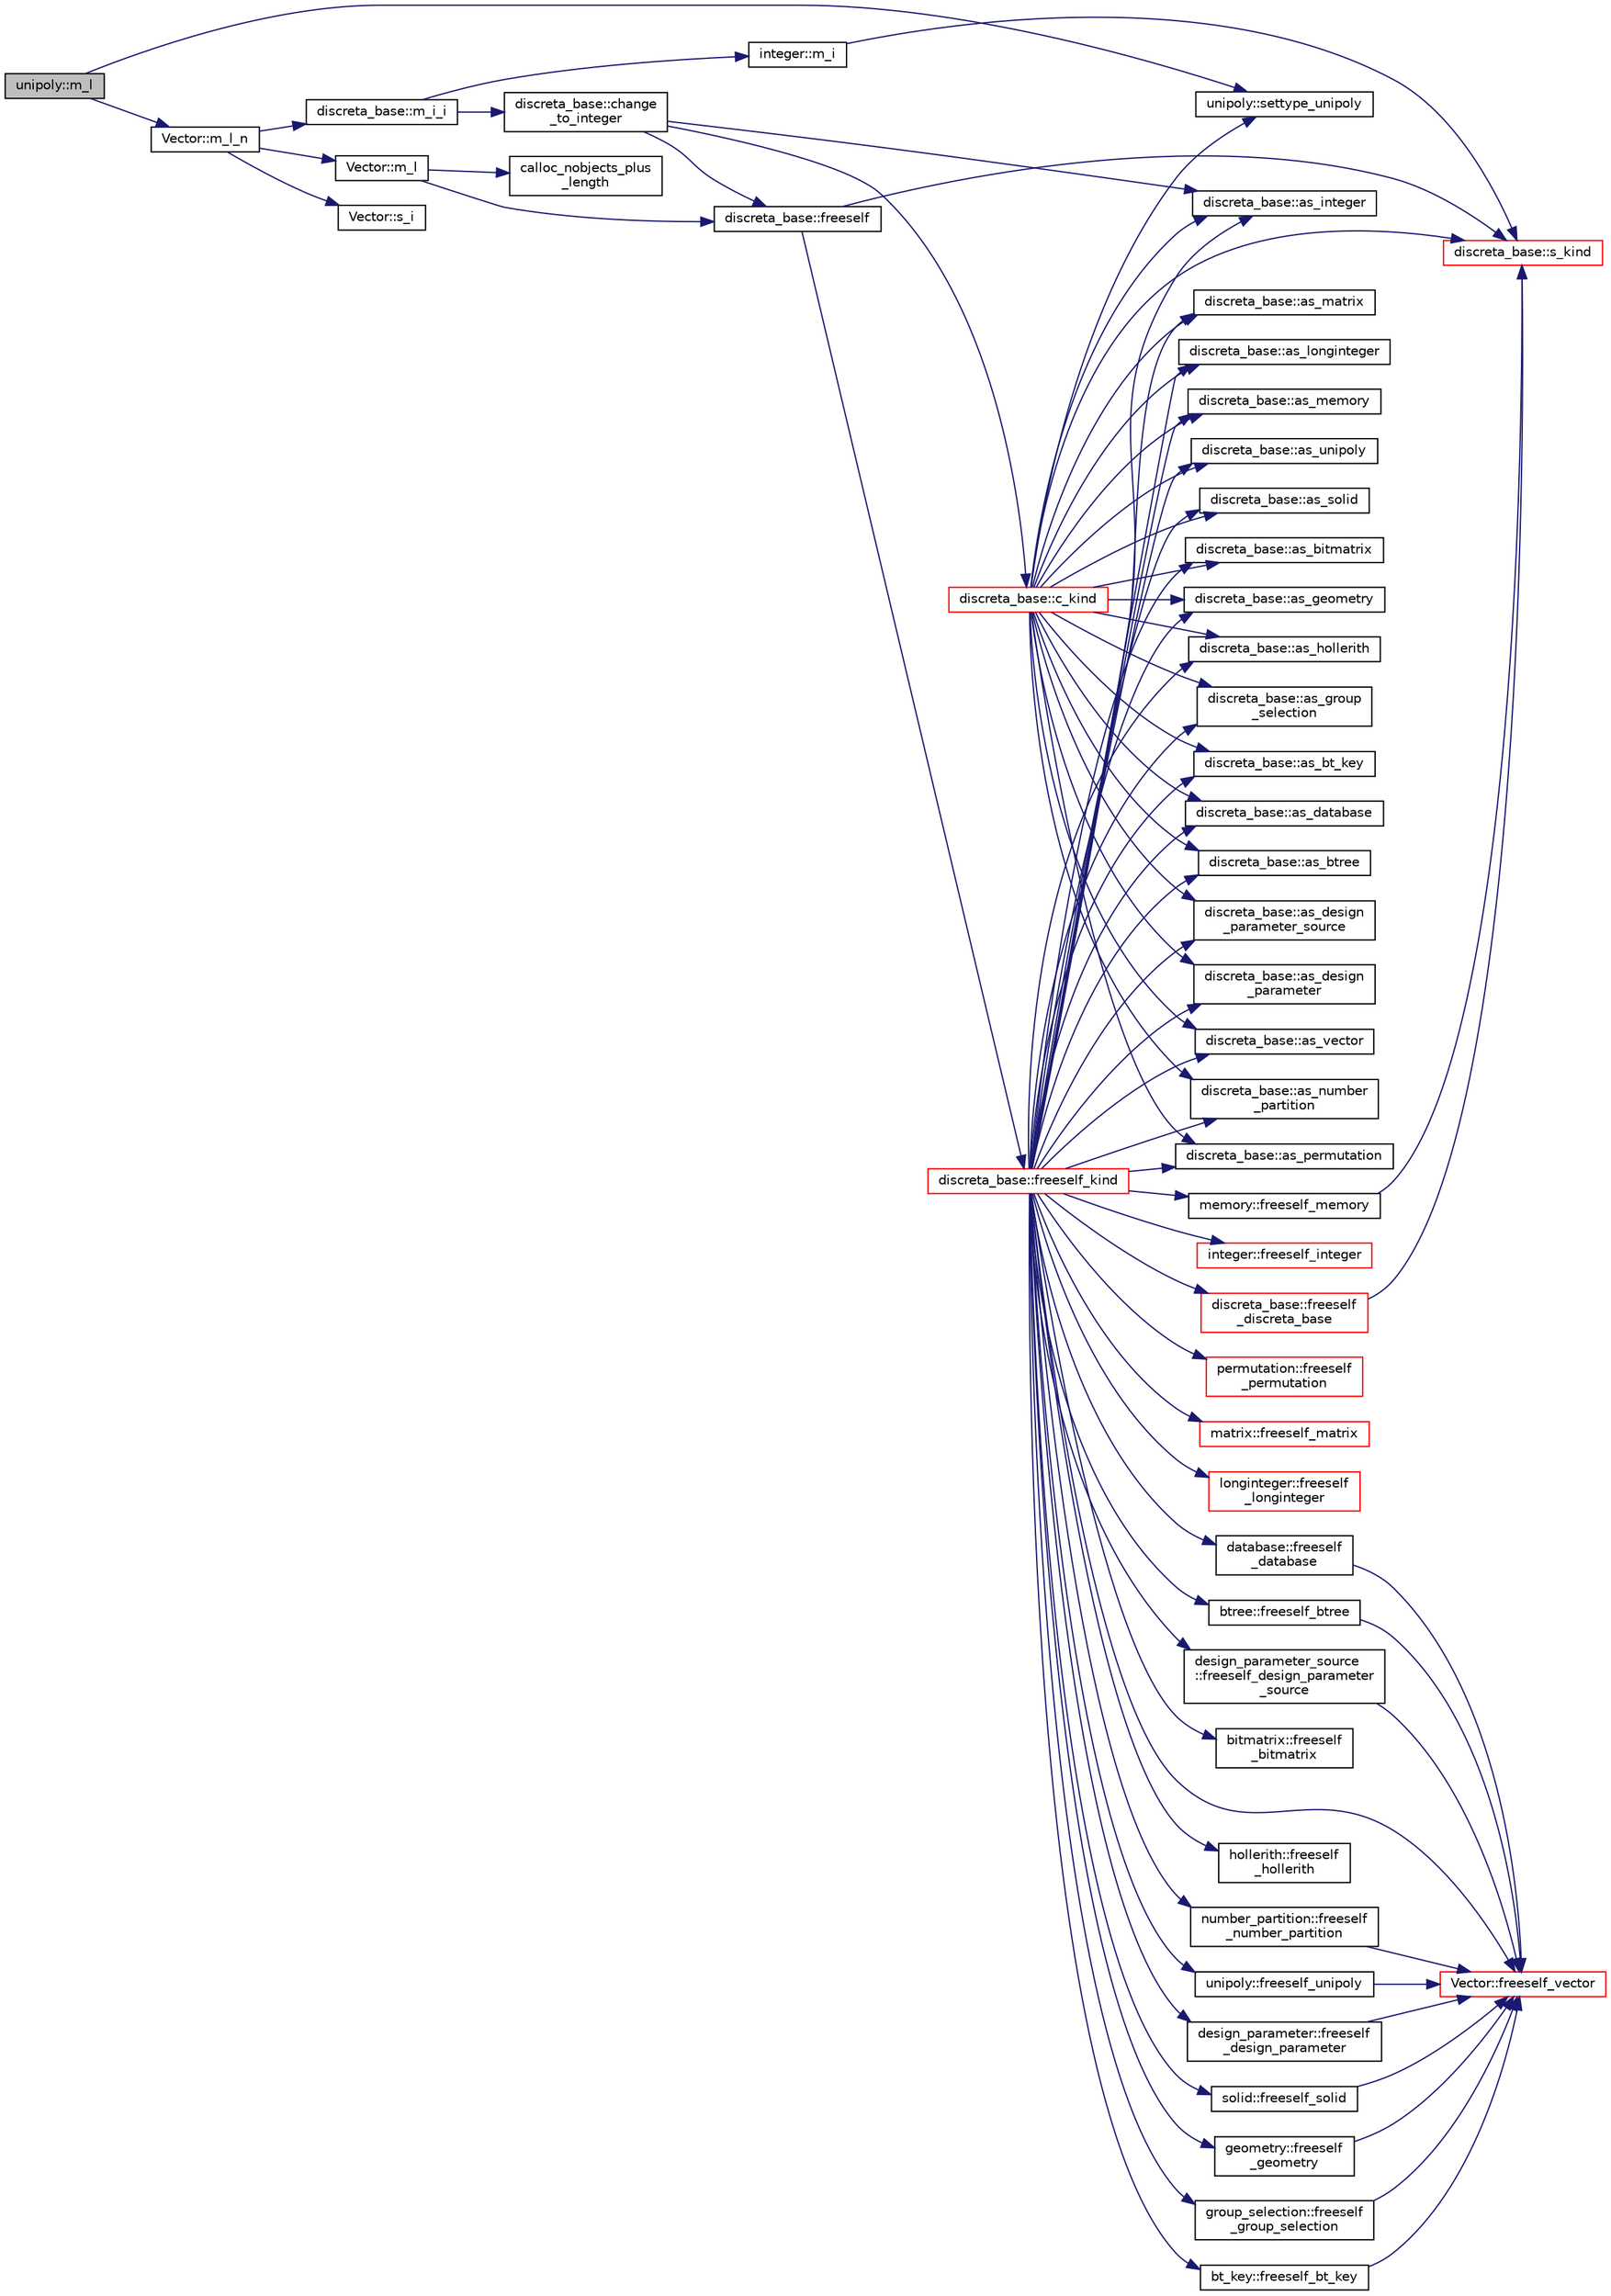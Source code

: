 digraph "unipoly::m_l"
{
  edge [fontname="Helvetica",fontsize="10",labelfontname="Helvetica",labelfontsize="10"];
  node [fontname="Helvetica",fontsize="10",shape=record];
  rankdir="LR";
  Node1128 [label="unipoly::m_l",height=0.2,width=0.4,color="black", fillcolor="grey75", style="filled", fontcolor="black"];
  Node1128 -> Node1129 [color="midnightblue",fontsize="10",style="solid",fontname="Helvetica"];
  Node1129 [label="Vector::m_l_n",height=0.2,width=0.4,color="black", fillcolor="white", style="filled",URL="$d5/db2/class_vector.html#a5c7c126e6266ecdc832c5ce5bc1cca2f"];
  Node1129 -> Node1130 [color="midnightblue",fontsize="10",style="solid",fontname="Helvetica"];
  Node1130 [label="Vector::m_l",height=0.2,width=0.4,color="black", fillcolor="white", style="filled",URL="$d5/db2/class_vector.html#a00f5520c2a6b4f5282a1a8bcf8ea74eb"];
  Node1130 -> Node1131 [color="midnightblue",fontsize="10",style="solid",fontname="Helvetica"];
  Node1131 [label="discreta_base::freeself",height=0.2,width=0.4,color="black", fillcolor="white", style="filled",URL="$d7/d71/classdiscreta__base.html#a9a3c9501a562293b5667c11b9174d6e5"];
  Node1131 -> Node1132 [color="midnightblue",fontsize="10",style="solid",fontname="Helvetica"];
  Node1132 [label="discreta_base::freeself_kind",height=0.2,width=0.4,color="red", fillcolor="white", style="filled",URL="$d7/d71/classdiscreta__base.html#a63a23ada2165b3838fab719ed458cec8"];
  Node1132 -> Node1133 [color="midnightblue",fontsize="10",style="solid",fontname="Helvetica"];
  Node1133 [label="discreta_base::freeself\l_discreta_base",height=0.2,width=0.4,color="red", fillcolor="white", style="filled",URL="$d7/d71/classdiscreta__base.html#a8b1ec2cee4566034441e066dc2c027db"];
  Node1133 -> Node1134 [color="midnightblue",fontsize="10",style="solid",fontname="Helvetica"];
  Node1134 [label="discreta_base::s_kind",height=0.2,width=0.4,color="red", fillcolor="white", style="filled",URL="$d7/d71/classdiscreta__base.html#a8a830025c74adbbc3362418a7c2ba157"];
  Node1132 -> Node1140 [color="midnightblue",fontsize="10",style="solid",fontname="Helvetica"];
  Node1140 [label="discreta_base::as_integer",height=0.2,width=0.4,color="black", fillcolor="white", style="filled",URL="$d7/d71/classdiscreta__base.html#a00d7691eaf874fd283d942692fe8dd26"];
  Node1132 -> Node1141 [color="midnightblue",fontsize="10",style="solid",fontname="Helvetica"];
  Node1141 [label="integer::freeself_integer",height=0.2,width=0.4,color="red", fillcolor="white", style="filled",URL="$d0/de5/classinteger.html#a02eb557612c9db1820dd75a77151edc0"];
  Node1132 -> Node1142 [color="midnightblue",fontsize="10",style="solid",fontname="Helvetica"];
  Node1142 [label="discreta_base::as_vector",height=0.2,width=0.4,color="black", fillcolor="white", style="filled",URL="$d7/d71/classdiscreta__base.html#a7bdd6cae39c380b128ee9e17e42cf020"];
  Node1132 -> Node1143 [color="midnightblue",fontsize="10",style="solid",fontname="Helvetica"];
  Node1143 [label="Vector::freeself_vector",height=0.2,width=0.4,color="red", fillcolor="white", style="filled",URL="$d5/db2/class_vector.html#ad55c58937ca8fb342247a2c0fb572d20"];
  Node1132 -> Node1145 [color="midnightblue",fontsize="10",style="solid",fontname="Helvetica"];
  Node1145 [label="discreta_base::as_number\l_partition",height=0.2,width=0.4,color="black", fillcolor="white", style="filled",URL="$d7/d71/classdiscreta__base.html#a307aa09de0e925d46697707968ffab00"];
  Node1132 -> Node1146 [color="midnightblue",fontsize="10",style="solid",fontname="Helvetica"];
  Node1146 [label="number_partition::freeself\l_number_partition",height=0.2,width=0.4,color="black", fillcolor="white", style="filled",URL="$df/d50/classnumber__partition.html#aa74111c1c8cd218b654e7b7c1ca42eb5"];
  Node1146 -> Node1143 [color="midnightblue",fontsize="10",style="solid",fontname="Helvetica"];
  Node1132 -> Node1147 [color="midnightblue",fontsize="10",style="solid",fontname="Helvetica"];
  Node1147 [label="discreta_base::as_permutation",height=0.2,width=0.4,color="black", fillcolor="white", style="filled",URL="$d7/d71/classdiscreta__base.html#aa4e72f36a82984239b12ae831e131098"];
  Node1132 -> Node1148 [color="midnightblue",fontsize="10",style="solid",fontname="Helvetica"];
  Node1148 [label="permutation::freeself\l_permutation",height=0.2,width=0.4,color="red", fillcolor="white", style="filled",URL="$d0/d08/classpermutation.html#a1f86343fa765d71c976d79e5ce372c12"];
  Node1132 -> Node1149 [color="midnightblue",fontsize="10",style="solid",fontname="Helvetica"];
  Node1149 [label="discreta_base::as_matrix",height=0.2,width=0.4,color="black", fillcolor="white", style="filled",URL="$d7/d71/classdiscreta__base.html#ae4d7f56d917a4707b838fbffde6467ff"];
  Node1132 -> Node1150 [color="midnightblue",fontsize="10",style="solid",fontname="Helvetica"];
  Node1150 [label="matrix::freeself_matrix",height=0.2,width=0.4,color="red", fillcolor="white", style="filled",URL="$d1/d8d/classmatrix.html#ab47d61820499f35c15bf82fb6a3b9bd1"];
  Node1132 -> Node1152 [color="midnightblue",fontsize="10",style="solid",fontname="Helvetica"];
  Node1152 [label="discreta_base::as_longinteger",height=0.2,width=0.4,color="black", fillcolor="white", style="filled",URL="$d7/d71/classdiscreta__base.html#a20a094639eb711b10c8694c51937f7cd"];
  Node1132 -> Node1153 [color="midnightblue",fontsize="10",style="solid",fontname="Helvetica"];
  Node1153 [label="longinteger::freeself\l_longinteger",height=0.2,width=0.4,color="red", fillcolor="white", style="filled",URL="$d3/d71/classlonginteger.html#a82006f4b7c6bf897de0387497e16c219"];
  Node1132 -> Node1155 [color="midnightblue",fontsize="10",style="solid",fontname="Helvetica"];
  Node1155 [label="discreta_base::as_memory",height=0.2,width=0.4,color="black", fillcolor="white", style="filled",URL="$d7/d71/classdiscreta__base.html#ad94b2d7dce0cd4fa22db57f6e79c4bd2"];
  Node1132 -> Node1156 [color="midnightblue",fontsize="10",style="solid",fontname="Helvetica"];
  Node1156 [label="memory::freeself_memory",height=0.2,width=0.4,color="black", fillcolor="white", style="filled",URL="$d8/d99/classmemory.html#a19366f9105d79a0e818cc19255d7ef4f"];
  Node1156 -> Node1134 [color="midnightblue",fontsize="10",style="solid",fontname="Helvetica"];
  Node1132 -> Node1157 [color="midnightblue",fontsize="10",style="solid",fontname="Helvetica"];
  Node1157 [label="discreta_base::as_unipoly",height=0.2,width=0.4,color="black", fillcolor="white", style="filled",URL="$d7/d71/classdiscreta__base.html#ad50d8027f039fe5c2478cddb243adc9d"];
  Node1132 -> Node1158 [color="midnightblue",fontsize="10",style="solid",fontname="Helvetica"];
  Node1158 [label="unipoly::freeself_unipoly",height=0.2,width=0.4,color="black", fillcolor="white", style="filled",URL="$d1/d89/classunipoly.html#aad315db6c6adb555a0c63877aab7d27e"];
  Node1158 -> Node1143 [color="midnightblue",fontsize="10",style="solid",fontname="Helvetica"];
  Node1132 -> Node1159 [color="midnightblue",fontsize="10",style="solid",fontname="Helvetica"];
  Node1159 [label="discreta_base::as_solid",height=0.2,width=0.4,color="black", fillcolor="white", style="filled",URL="$d7/d71/classdiscreta__base.html#a1fc5f2b85ec97ab0a69dd64903c970a5"];
  Node1132 -> Node1160 [color="midnightblue",fontsize="10",style="solid",fontname="Helvetica"];
  Node1160 [label="solid::freeself_solid",height=0.2,width=0.4,color="black", fillcolor="white", style="filled",URL="$d8/def/classsolid.html#a84c2f0abd7b24b1cf2ccefa9c99567fe"];
  Node1160 -> Node1143 [color="midnightblue",fontsize="10",style="solid",fontname="Helvetica"];
  Node1132 -> Node1161 [color="midnightblue",fontsize="10",style="solid",fontname="Helvetica"];
  Node1161 [label="discreta_base::as_bitmatrix",height=0.2,width=0.4,color="black", fillcolor="white", style="filled",URL="$d7/d71/classdiscreta__base.html#a071ad54ea8ef6c9d1d15f532e5a76df6"];
  Node1132 -> Node1162 [color="midnightblue",fontsize="10",style="solid",fontname="Helvetica"];
  Node1162 [label="bitmatrix::freeself\l_bitmatrix",height=0.2,width=0.4,color="black", fillcolor="white", style="filled",URL="$de/dc8/classbitmatrix.html#a4b84eed56a244df63819eae6b7ba1eff"];
  Node1132 -> Node1163 [color="midnightblue",fontsize="10",style="solid",fontname="Helvetica"];
  Node1163 [label="discreta_base::as_geometry",height=0.2,width=0.4,color="black", fillcolor="white", style="filled",URL="$d7/d71/classdiscreta__base.html#a38fc7b4cdd830703e9d87354b79bc5c8"];
  Node1132 -> Node1164 [color="midnightblue",fontsize="10",style="solid",fontname="Helvetica"];
  Node1164 [label="geometry::freeself\l_geometry",height=0.2,width=0.4,color="black", fillcolor="white", style="filled",URL="$da/d44/classgeometry.html#a504b1b52d24b4ae00d9fd0b7838b57e6"];
  Node1164 -> Node1143 [color="midnightblue",fontsize="10",style="solid",fontname="Helvetica"];
  Node1132 -> Node1165 [color="midnightblue",fontsize="10",style="solid",fontname="Helvetica"];
  Node1165 [label="discreta_base::as_hollerith",height=0.2,width=0.4,color="black", fillcolor="white", style="filled",URL="$d7/d71/classdiscreta__base.html#a3e66f82711f314710107e2f29e589690"];
  Node1132 -> Node1166 [color="midnightblue",fontsize="10",style="solid",fontname="Helvetica"];
  Node1166 [label="hollerith::freeself\l_hollerith",height=0.2,width=0.4,color="black", fillcolor="white", style="filled",URL="$d8/d99/classhollerith.html#a240d1b30780c9e09323d0b3ad5e2d1f7"];
  Node1132 -> Node1167 [color="midnightblue",fontsize="10",style="solid",fontname="Helvetica"];
  Node1167 [label="discreta_base::as_group\l_selection",height=0.2,width=0.4,color="black", fillcolor="white", style="filled",URL="$d7/d71/classdiscreta__base.html#aae1bac4883c567718bef9fb610abbdc8"];
  Node1132 -> Node1168 [color="midnightblue",fontsize="10",style="solid",fontname="Helvetica"];
  Node1168 [label="group_selection::freeself\l_group_selection",height=0.2,width=0.4,color="black", fillcolor="white", style="filled",URL="$d6/db0/classgroup__selection.html#a778b1a466858bf7f90516eeba1795798"];
  Node1168 -> Node1143 [color="midnightblue",fontsize="10",style="solid",fontname="Helvetica"];
  Node1132 -> Node1169 [color="midnightblue",fontsize="10",style="solid",fontname="Helvetica"];
  Node1169 [label="discreta_base::as_bt_key",height=0.2,width=0.4,color="black", fillcolor="white", style="filled",URL="$d7/d71/classdiscreta__base.html#a2734c6e08dca17cf6588bd5064ec1b9f"];
  Node1132 -> Node1170 [color="midnightblue",fontsize="10",style="solid",fontname="Helvetica"];
  Node1170 [label="bt_key::freeself_bt_key",height=0.2,width=0.4,color="black", fillcolor="white", style="filled",URL="$d1/de5/classbt__key.html#aad1f5a9b943d3ae072f1d09a9bb126c6"];
  Node1170 -> Node1143 [color="midnightblue",fontsize="10",style="solid",fontname="Helvetica"];
  Node1132 -> Node1171 [color="midnightblue",fontsize="10",style="solid",fontname="Helvetica"];
  Node1171 [label="discreta_base::as_database",height=0.2,width=0.4,color="black", fillcolor="white", style="filled",URL="$d7/d71/classdiscreta__base.html#ab055d39d58210a2b03ba3d33703b09a9"];
  Node1132 -> Node1172 [color="midnightblue",fontsize="10",style="solid",fontname="Helvetica"];
  Node1172 [label="database::freeself\l_database",height=0.2,width=0.4,color="black", fillcolor="white", style="filled",URL="$db/d72/classdatabase.html#a4dc263211f9b364e4fa733c8cf53e066"];
  Node1172 -> Node1143 [color="midnightblue",fontsize="10",style="solid",fontname="Helvetica"];
  Node1132 -> Node1173 [color="midnightblue",fontsize="10",style="solid",fontname="Helvetica"];
  Node1173 [label="discreta_base::as_btree",height=0.2,width=0.4,color="black", fillcolor="white", style="filled",URL="$d7/d71/classdiscreta__base.html#a78e76674cef2ec113c17989c11288778"];
  Node1132 -> Node1174 [color="midnightblue",fontsize="10",style="solid",fontname="Helvetica"];
  Node1174 [label="btree::freeself_btree",height=0.2,width=0.4,color="black", fillcolor="white", style="filled",URL="$dd/db0/classbtree.html#af866a69c5f887781efdcd491d71f2c28"];
  Node1174 -> Node1143 [color="midnightblue",fontsize="10",style="solid",fontname="Helvetica"];
  Node1132 -> Node1175 [color="midnightblue",fontsize="10",style="solid",fontname="Helvetica"];
  Node1175 [label="discreta_base::as_design\l_parameter_source",height=0.2,width=0.4,color="black", fillcolor="white", style="filled",URL="$d7/d71/classdiscreta__base.html#a59cbf837c6582ded5bc586265d13d81a"];
  Node1132 -> Node1176 [color="midnightblue",fontsize="10",style="solid",fontname="Helvetica"];
  Node1176 [label="design_parameter_source\l::freeself_design_parameter\l_source",height=0.2,width=0.4,color="black", fillcolor="white", style="filled",URL="$df/d4b/classdesign__parameter__source.html#a61e751fbde5330ede70525d4953bbc79"];
  Node1176 -> Node1143 [color="midnightblue",fontsize="10",style="solid",fontname="Helvetica"];
  Node1132 -> Node1177 [color="midnightblue",fontsize="10",style="solid",fontname="Helvetica"];
  Node1177 [label="discreta_base::as_design\l_parameter",height=0.2,width=0.4,color="black", fillcolor="white", style="filled",URL="$d7/d71/classdiscreta__base.html#aab24ff38ea1c5471ab3de42e014d0f2a"];
  Node1132 -> Node1178 [color="midnightblue",fontsize="10",style="solid",fontname="Helvetica"];
  Node1178 [label="design_parameter::freeself\l_design_parameter",height=0.2,width=0.4,color="black", fillcolor="white", style="filled",URL="$da/d94/classdesign__parameter.html#a0e7274960527530080b673a9d9e53fed"];
  Node1178 -> Node1143 [color="midnightblue",fontsize="10",style="solid",fontname="Helvetica"];
  Node1131 -> Node1134 [color="midnightblue",fontsize="10",style="solid",fontname="Helvetica"];
  Node1130 -> Node1179 [color="midnightblue",fontsize="10",style="solid",fontname="Helvetica"];
  Node1179 [label="calloc_nobjects_plus\l_length",height=0.2,width=0.4,color="black", fillcolor="white", style="filled",URL="$d9/d60/discreta_8h.html#a71599d54c8c17dfa065a363f5cdd0aa4"];
  Node1129 -> Node1180 [color="midnightblue",fontsize="10",style="solid",fontname="Helvetica"];
  Node1180 [label="Vector::s_i",height=0.2,width=0.4,color="black", fillcolor="white", style="filled",URL="$d5/db2/class_vector.html#a1c4fe1752523df8119f70dd550244871"];
  Node1129 -> Node1181 [color="midnightblue",fontsize="10",style="solid",fontname="Helvetica"];
  Node1181 [label="discreta_base::m_i_i",height=0.2,width=0.4,color="black", fillcolor="white", style="filled",URL="$d7/d71/classdiscreta__base.html#aa231464a9d4bc233f66608021c9ad997"];
  Node1181 -> Node1182 [color="midnightblue",fontsize="10",style="solid",fontname="Helvetica"];
  Node1182 [label="discreta_base::change\l_to_integer",height=0.2,width=0.4,color="black", fillcolor="white", style="filled",URL="$d7/d71/classdiscreta__base.html#a58a5a5bd8f8e6f2dd7b4483b66dc7bb9"];
  Node1182 -> Node1131 [color="midnightblue",fontsize="10",style="solid",fontname="Helvetica"];
  Node1182 -> Node1183 [color="midnightblue",fontsize="10",style="solid",fontname="Helvetica"];
  Node1183 [label="discreta_base::c_kind",height=0.2,width=0.4,color="red", fillcolor="white", style="filled",URL="$d7/d71/classdiscreta__base.html#adc2ff61589c2d083688e7a43f333cb62"];
  Node1183 -> Node1140 [color="midnightblue",fontsize="10",style="solid",fontname="Helvetica"];
  Node1183 -> Node1142 [color="midnightblue",fontsize="10",style="solid",fontname="Helvetica"];
  Node1183 -> Node1145 [color="midnightblue",fontsize="10",style="solid",fontname="Helvetica"];
  Node1183 -> Node1147 [color="midnightblue",fontsize="10",style="solid",fontname="Helvetica"];
  Node1183 -> Node1149 [color="midnightblue",fontsize="10",style="solid",fontname="Helvetica"];
  Node1183 -> Node1152 [color="midnightblue",fontsize="10",style="solid",fontname="Helvetica"];
  Node1183 -> Node1155 [color="midnightblue",fontsize="10",style="solid",fontname="Helvetica"];
  Node1183 -> Node1157 [color="midnightblue",fontsize="10",style="solid",fontname="Helvetica"];
  Node1183 -> Node1192 [color="midnightblue",fontsize="10",style="solid",fontname="Helvetica"];
  Node1192 [label="unipoly::settype_unipoly",height=0.2,width=0.4,color="black", fillcolor="white", style="filled",URL="$d1/d89/classunipoly.html#a8db854fcc85c5e1150b1f1b1c005c95b"];
  Node1183 -> Node1159 [color="midnightblue",fontsize="10",style="solid",fontname="Helvetica"];
  Node1183 -> Node1161 [color="midnightblue",fontsize="10",style="solid",fontname="Helvetica"];
  Node1183 -> Node1163 [color="midnightblue",fontsize="10",style="solid",fontname="Helvetica"];
  Node1183 -> Node1165 [color="midnightblue",fontsize="10",style="solid",fontname="Helvetica"];
  Node1183 -> Node1167 [color="midnightblue",fontsize="10",style="solid",fontname="Helvetica"];
  Node1183 -> Node1169 [color="midnightblue",fontsize="10",style="solid",fontname="Helvetica"];
  Node1183 -> Node1171 [color="midnightblue",fontsize="10",style="solid",fontname="Helvetica"];
  Node1183 -> Node1173 [color="midnightblue",fontsize="10",style="solid",fontname="Helvetica"];
  Node1183 -> Node1175 [color="midnightblue",fontsize="10",style="solid",fontname="Helvetica"];
  Node1183 -> Node1177 [color="midnightblue",fontsize="10",style="solid",fontname="Helvetica"];
  Node1183 -> Node1134 [color="midnightblue",fontsize="10",style="solid",fontname="Helvetica"];
  Node1182 -> Node1140 [color="midnightblue",fontsize="10",style="solid",fontname="Helvetica"];
  Node1181 -> Node1205 [color="midnightblue",fontsize="10",style="solid",fontname="Helvetica"];
  Node1205 [label="integer::m_i",height=0.2,width=0.4,color="black", fillcolor="white", style="filled",URL="$d0/de5/classinteger.html#a869091f0a0f35f5354c8c4a70250e8a9"];
  Node1205 -> Node1134 [color="midnightblue",fontsize="10",style="solid",fontname="Helvetica"];
  Node1128 -> Node1192 [color="midnightblue",fontsize="10",style="solid",fontname="Helvetica"];
}
